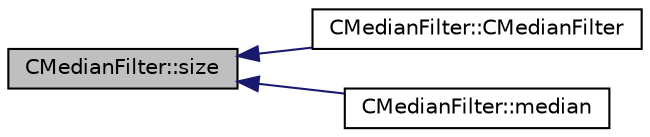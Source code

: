 digraph "CMedianFilter::size"
{
  edge [fontname="Helvetica",fontsize="10",labelfontname="Helvetica",labelfontsize="10"];
  node [fontname="Helvetica",fontsize="10",shape=record];
  rankdir="LR";
  Node9 [label="CMedianFilter::size",height=0.2,width=0.4,color="black", fillcolor="grey75", style="filled", fontcolor="black"];
  Node9 -> Node10 [dir="back",color="midnightblue",fontsize="10",style="solid",fontname="Helvetica"];
  Node10 [label="CMedianFilter::CMedianFilter",height=0.2,width=0.4,color="black", fillcolor="white", style="filled",URL="$class_c_median_filter.html#a181463ed081ece10fd437875243d9cad"];
  Node9 -> Node11 [dir="back",color="midnightblue",fontsize="10",style="solid",fontname="Helvetica"];
  Node11 [label="CMedianFilter::median",height=0.2,width=0.4,color="black", fillcolor="white", style="filled",URL="$class_c_median_filter.html#ade078740cdd0555adc2e52468d090c42"];
}
